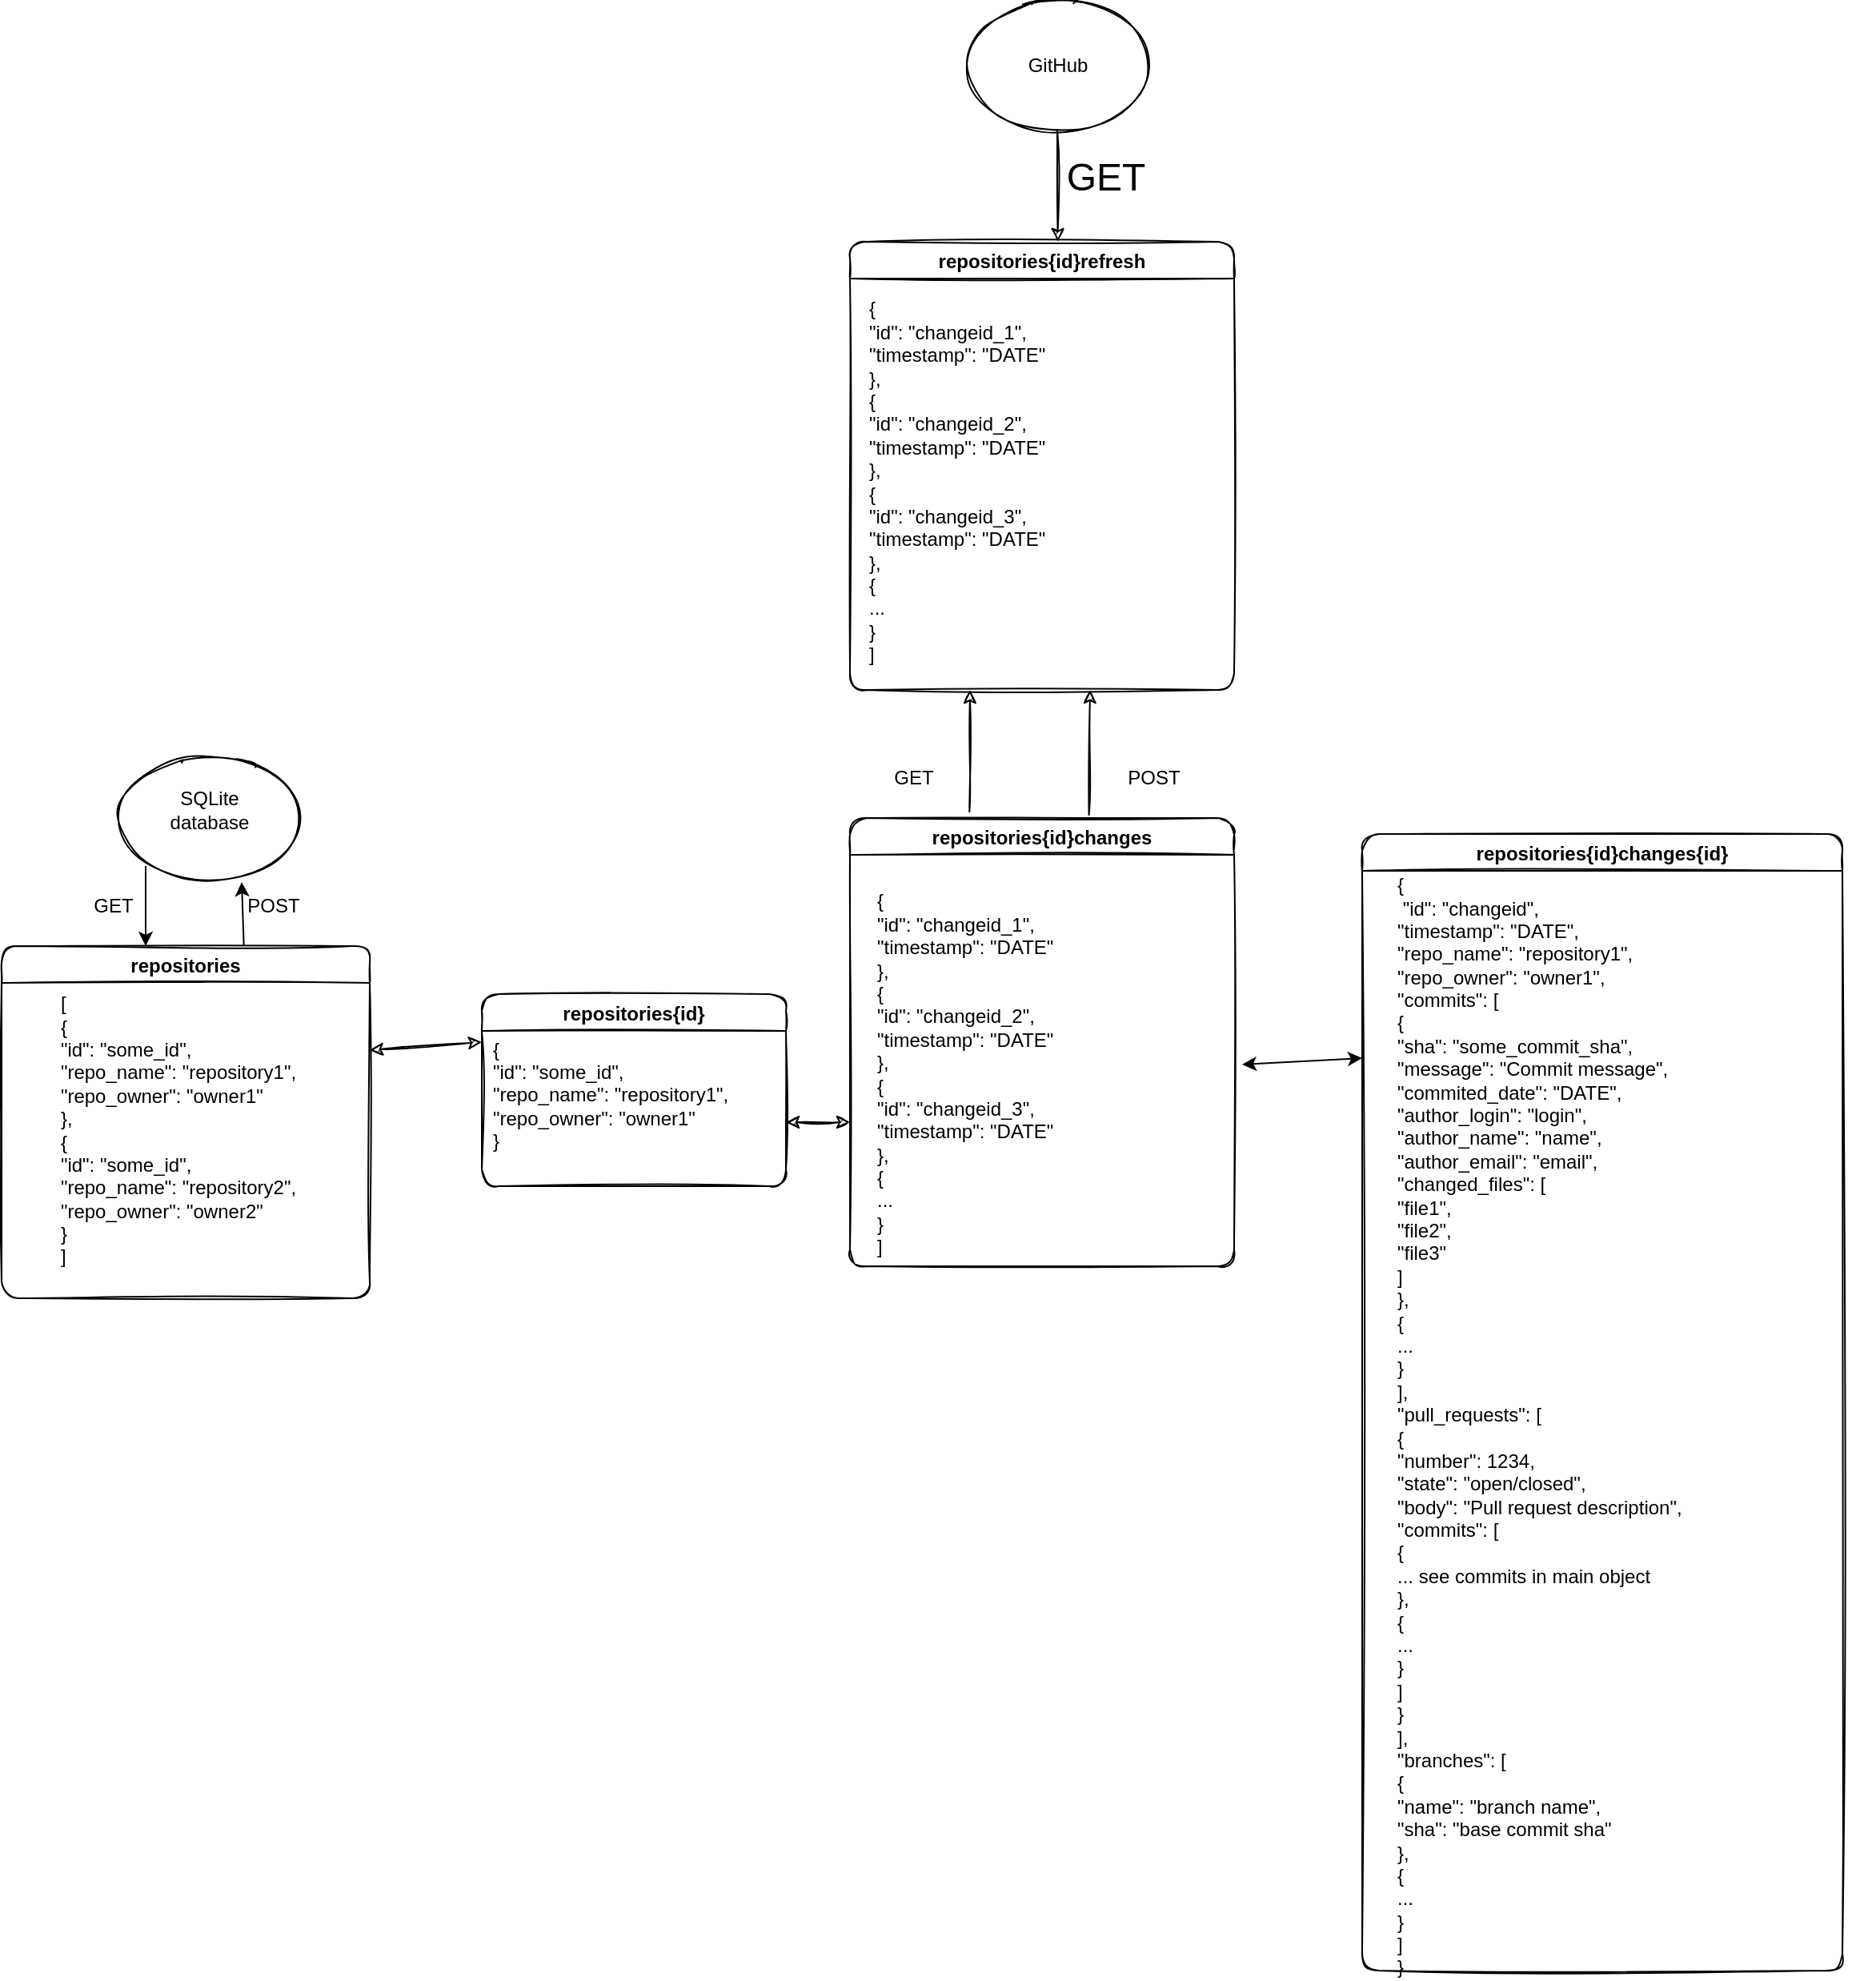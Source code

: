 <mxfile version="18.0.1" type="device"><diagram name="Page-3" id="1Hrk0LX5EPtjs9VYfU7E"><mxGraphModel dx="1882" dy="539" grid="1" gridSize="10" guides="1" tooltips="1" connect="1" arrows="1" fold="1" page="1" pageScale="1" pageWidth="1100" pageHeight="850" math="0" shadow="0"><root><mxCell id="0"/><mxCell id="1" parent="0"/><mxCell id="xoB21dgxPOdToXFM1Kc9-1" value="" style="ellipse;whiteSpace=wrap;html=1;rounded=1;sketch=1;" parent="1" vertex="1"><mxGeometry x="530" y="70" width="120" height="80" as="geometry"/></mxCell><mxCell id="xoB21dgxPOdToXFM1Kc9-2" value="GitHub" style="text;html=1;strokeColor=none;fillColor=none;align=center;verticalAlign=middle;whiteSpace=wrap;rounded=1;sketch=1;" parent="1" vertex="1"><mxGeometry x="560" y="95" width="60" height="30" as="geometry"/></mxCell><mxCell id="xoB21dgxPOdToXFM1Kc9-3" value="" style="endArrow=classic;html=1;rounded=1;entryX=0.541;entryY=0;entryDx=0;entryDy=0;entryPerimeter=0;sketch=1;" parent="1" target="xoB21dgxPOdToXFM1Kc9-33" edge="1"><mxGeometry width="50" height="50" relative="1" as="geometry"><mxPoint x="589.5" y="150" as="sourcePoint"/><mxPoint x="589.948" y="280" as="targetPoint"/></mxGeometry></mxCell><mxCell id="xoB21dgxPOdToXFM1Kc9-5" value="&lt;font style=&quot;font-size: 24px&quot;&gt;GET&lt;/font&gt;" style="text;html=1;strokeColor=none;fillColor=none;align=center;verticalAlign=middle;whiteSpace=wrap;rounded=1;sketch=1;" parent="1" vertex="1"><mxGeometry x="570" y="150" width="100" height="60" as="geometry"/></mxCell><mxCell id="xoB21dgxPOdToXFM1Kc9-6" value="" style="ellipse;whiteSpace=wrap;html=1;rounded=1;sketch=1;" parent="1" vertex="1"><mxGeometry y="540" width="120" height="80" as="geometry"/></mxCell><mxCell id="xoB21dgxPOdToXFM1Kc9-7" value="SQLite database" style="text;html=1;strokeColor=none;fillColor=none;align=center;verticalAlign=middle;whiteSpace=wrap;rounded=1;sketch=1;" parent="1" vertex="1"><mxGeometry x="30" y="560" width="60" height="30" as="geometry"/></mxCell><mxCell id="xoB21dgxPOdToXFM1Kc9-10" value="GET" style="text;html=1;strokeColor=none;fillColor=none;align=center;verticalAlign=middle;whiteSpace=wrap;rounded=1;sketch=1;" parent="1" vertex="1"><mxGeometry x="-30" y="620" width="60" height="30" as="geometry"/></mxCell><mxCell id="xoB21dgxPOdToXFM1Kc9-12" value="POST" style="text;html=1;strokeColor=none;fillColor=none;align=center;verticalAlign=middle;whiteSpace=wrap;rounded=1;sketch=1;" parent="1" vertex="1"><mxGeometry x="70" y="620" width="60" height="30" as="geometry"/></mxCell><mxCell id="xoB21dgxPOdToXFM1Kc9-13" value="repositories" style="swimlane;rounded=1;sketch=1;" parent="1" vertex="1"><mxGeometry x="-70" y="660" width="230" height="220" as="geometry"/></mxCell><mxCell id="xoB21dgxPOdToXFM1Kc9-14" value="&lt;div style=&quot;text-align: left&quot;&gt;&lt;span&gt;[&lt;/span&gt;&lt;/div&gt;&lt;div style=&quot;text-align: left&quot;&gt;&lt;span&gt;{&lt;/span&gt;&lt;/div&gt;&lt;div style=&quot;text-align: left&quot;&gt;&lt;span&gt;&quot;id&quot;: &quot;some_id&quot;,&lt;/span&gt;&lt;/div&gt;&lt;div style=&quot;text-align: left&quot;&gt;&lt;span&gt;&quot;repo_name&quot;: &quot;repository1&quot;,&lt;/span&gt;&lt;/div&gt;&lt;div style=&quot;text-align: left&quot;&gt;&lt;span&gt;&quot;repo_owner&quot;: &quot;owner1&quot;&lt;/span&gt;&lt;/div&gt;&lt;div style=&quot;text-align: left&quot;&gt;&lt;span&gt;},&lt;/span&gt;&lt;/div&gt;&lt;div style=&quot;text-align: left&quot;&gt;&lt;span&gt;{&lt;/span&gt;&lt;/div&gt;&lt;div style=&quot;text-align: left&quot;&gt;&lt;span&gt;&quot;id&quot;: &quot;some_id&quot;,&lt;/span&gt;&lt;/div&gt;&lt;div style=&quot;text-align: left&quot;&gt;&lt;span&gt;&quot;repo_name&quot;: &quot;repository2&quot;,&lt;/span&gt;&lt;/div&gt;&lt;div style=&quot;text-align: left&quot;&gt;&lt;span&gt;&quot;repo_owner&quot;: &quot;owner2&quot;&lt;/span&gt;&lt;/div&gt;&lt;div style=&quot;text-align: left&quot;&gt;&lt;span&gt;}&lt;/span&gt;&lt;/div&gt;&lt;div style=&quot;text-align: left&quot;&gt;&lt;span&gt;]&lt;/span&gt;&lt;/div&gt;" style="text;html=1;align=center;verticalAlign=middle;resizable=0;points=[];autosize=1;strokeColor=none;fillColor=none;rounded=1;sketch=1;" parent="xoB21dgxPOdToXFM1Kc9-13" vertex="1"><mxGeometry x="30" y="30" width="160" height="170" as="geometry"/></mxCell><mxCell id="xoB21dgxPOdToXFM1Kc9-18" value="" style="endArrow=classic;startArrow=classic;html=1;rounded=1;sketch=1;entryX=0;entryY=0.25;entryDx=0;entryDy=0;" parent="1" target="xoB21dgxPOdToXFM1Kc9-19" edge="1"><mxGeometry width="50" height="50" relative="1" as="geometry"><mxPoint x="160" y="725" as="sourcePoint"/><mxPoint x="200" y="725" as="targetPoint"/></mxGeometry></mxCell><mxCell id="xoB21dgxPOdToXFM1Kc9-19" value="repositories{id}" style="swimlane;rounded=1;sketch=1;" parent="1" vertex="1"><mxGeometry x="230" y="690" width="190" height="120" as="geometry"/></mxCell><mxCell id="xoB21dgxPOdToXFM1Kc9-20" value="{&lt;br/&gt; &quot;id&quot;: &quot;some_id&quot;,&lt;br/&gt;&quot;repo_name&quot;: &quot;repository1&quot;,&lt;br/&gt;&quot;repo_owner&quot;: &quot;owner1&quot;&lt;br/&gt;}" style="text;html=1;strokeColor=none;fillColor=none;align=left;verticalAlign=middle;whiteSpace=wrap;rounded=1;sketch=1;" parent="xoB21dgxPOdToXFM1Kc9-19" vertex="1"><mxGeometry x="5" y="5" width="170" height="115" as="geometry"/></mxCell><mxCell id="xoB21dgxPOdToXFM1Kc9-22" value="repositories{id}changes" style="swimlane;rounded=1;sketch=1;" parent="1" vertex="1"><mxGeometry x="460" y="580" width="240" height="280" as="geometry"/></mxCell><mxCell id="xoB21dgxPOdToXFM1Kc9-23" value="" style="endArrow=classic;startArrow=classic;html=1;rounded=1;sketch=1;" parent="1" edge="1"><mxGeometry width="50" height="50" relative="1" as="geometry"><mxPoint x="460" y="770" as="sourcePoint"/><mxPoint x="420" y="770" as="targetPoint"/><Array as="points"/></mxGeometry></mxCell><mxCell id="xoB21dgxPOdToXFM1Kc9-25" value="repositories{id}changes{id}" style="swimlane;rounded=1;sketch=1;" parent="1" vertex="1"><mxGeometry x="780" y="590" width="300" height="710" as="geometry"/></mxCell><mxCell id="xoB21dgxPOdToXFM1Kc9-26" value="{&lt;br&gt;&amp;nbsp;&quot;id&quot;: &quot;changeid&quot;,&lt;br&gt;&quot;timestamp&quot;: &quot;DATE&quot;,&lt;br&gt;&quot;repo_name&quot;: &quot;repository1&quot;,&lt;br&gt;&quot;repo_owner&quot;: &quot;owner1&quot;,&lt;br&gt;&quot;commits&quot;: [&lt;br&gt; {&lt;br&gt;&quot;sha&quot;: &quot;some_commit_sha&quot;,&lt;br&gt;&quot;message&quot;: &quot;Commit message&quot;,&lt;br&gt;&quot;commited_date&quot;: &quot;DATE&quot;,&lt;br&gt;&quot;author_login&quot;: &quot;login&quot;,&lt;br&gt;&quot;author_name&quot;: &quot;name&quot;,&lt;br&gt;&quot;author_email&quot;: &quot;email&quot;,&lt;br&gt;&quot;changed_files&quot;: [ &lt;br&gt; &quot;file1&quot;,&lt;br&gt;&quot;file2&quot;,&lt;br&gt;&quot;file3&quot;&lt;br&gt;]&lt;br&gt; },&lt;br&gt; {&lt;br&gt;...&lt;br&gt; }&lt;br&gt;],&lt;br&gt;&quot;pull_requests&quot;: [&lt;br&gt; {&lt;br&gt;&quot;number&quot;: 1234,&lt;br&gt;&quot;state&quot;: &quot;open/closed&quot;,&lt;br&gt;&quot;body&quot;: &quot;Pull request description&quot;,&lt;br&gt;&quot;commits&quot;: [&lt;br&gt; {&lt;br&gt;... see commits in main object&lt;br&gt; },&lt;br&gt; {&lt;br&gt;...&lt;br&gt; }&lt;br&gt; ]&lt;br&gt; }&lt;br&gt;],&lt;br&gt;&quot;branches&quot;: [&lt;br&gt; {&lt;br&gt;&quot;name&quot;: &quot;branch name&quot;,&lt;br&gt;&quot;sha&quot;: &quot;base commit sha&quot;&lt;br&gt; },&lt;br&gt; {&lt;br&gt;...&lt;br&gt; }&lt;br&gt;]&lt;br&gt; }" style="text;html=1;strokeColor=none;fillColor=none;align=left;verticalAlign=middle;whiteSpace=wrap;rounded=1;sketch=1;" parent="xoB21dgxPOdToXFM1Kc9-25" vertex="1"><mxGeometry x="20" y="180" width="300" height="380" as="geometry"/></mxCell><mxCell id="xoB21dgxPOdToXFM1Kc9-24" value="{&lt;br/&gt;&quot;id&quot;: &quot;changeid_1&quot;,&lt;br/&gt;&quot;timestamp&quot;: &quot;DATE&quot;&lt;br/&gt;},&lt;br/&gt;{&lt;br/&gt;&quot;id&quot;: &quot;changeid_2&quot;,&lt;br/&gt;&quot;timestamp&quot;: &quot;DATE&quot;&lt;br/&gt;},&lt;br/&gt;{&lt;br/&gt;&quot;id&quot;: &quot;changeid_3&quot;,&lt;br/&gt;&quot;timestamp&quot;: &quot;DATE&quot;&lt;br/&gt;},&lt;br/&gt;{&lt;br/&gt;...&lt;br/&gt;}&lt;br/&gt;]&lt;br/&gt;" style="text;html=1;strokeColor=none;fillColor=none;align=left;verticalAlign=middle;whiteSpace=wrap;rounded=1;sketch=1;" parent="1" vertex="1"><mxGeometry x="475" y="670" width="230" height="140" as="geometry"/></mxCell><mxCell id="xoB21dgxPOdToXFM1Kc9-31" value="GET" style="text;html=1;strokeColor=none;fillColor=none;align=center;verticalAlign=middle;whiteSpace=wrap;rounded=1;sketch=1;" parent="1" vertex="1"><mxGeometry x="470" y="540" width="60" height="30" as="geometry"/></mxCell><mxCell id="xoB21dgxPOdToXFM1Kc9-32" value="POST" style="text;html=1;strokeColor=none;fillColor=none;align=center;verticalAlign=middle;whiteSpace=wrap;rounded=1;sketch=1;" parent="1" vertex="1"><mxGeometry x="620" y="540" width="60" height="30" as="geometry"/></mxCell><mxCell id="xoB21dgxPOdToXFM1Kc9-33" value="repositories{id}refresh" style="swimlane;rounded=1;sketch=1;" parent="1" vertex="1"><mxGeometry x="460" y="220" width="240" height="280" as="geometry"/></mxCell><mxCell id="xoB21dgxPOdToXFM1Kc9-34" value="{&lt;br/&gt;&quot;id&quot;: &quot;changeid_1&quot;,&lt;br/&gt;&quot;timestamp&quot;: &quot;DATE&quot;&lt;br/&gt;},&lt;br/&gt;{&lt;br/&gt;&quot;id&quot;: &quot;changeid_2&quot;,&lt;br/&gt;&quot;timestamp&quot;: &quot;DATE&quot;&lt;br/&gt;},&lt;br/&gt;{&lt;br/&gt;&quot;id&quot;: &quot;changeid_3&quot;,&lt;br/&gt;&quot;timestamp&quot;: &quot;DATE&quot;&lt;br/&gt;},&lt;br/&gt;{&lt;br/&gt;...&lt;br/&gt;}&lt;br/&gt;]&lt;br/&gt;" style="text;html=1;strokeColor=none;fillColor=none;align=left;verticalAlign=middle;whiteSpace=wrap;rounded=1;sketch=1;" parent="xoB21dgxPOdToXFM1Kc9-33" vertex="1"><mxGeometry x="10" y="80" width="230" height="140" as="geometry"/></mxCell><mxCell id="xoB21dgxPOdToXFM1Kc9-27" value="" style="endArrow=classic;html=1;rounded=1;sketch=1;exitX=0.311;exitY=-0.014;exitDx=0;exitDy=0;exitPerimeter=0;" parent="xoB21dgxPOdToXFM1Kc9-33" source="xoB21dgxPOdToXFM1Kc9-22" edge="1"><mxGeometry width="50" height="50" relative="1" as="geometry"><mxPoint x="70" y="340" as="sourcePoint"/><mxPoint x="75" y="280" as="targetPoint"/><Array as="points"/></mxGeometry></mxCell><mxCell id="xoB21dgxPOdToXFM1Kc9-30" value="" style="endArrow=classic;html=1;rounded=1;sketch=1;exitX=0.622;exitY=-0.007;exitDx=0;exitDy=0;exitPerimeter=0;" parent="xoB21dgxPOdToXFM1Kc9-33" source="xoB21dgxPOdToXFM1Kc9-22" edge="1"><mxGeometry width="50" height="50" relative="1" as="geometry"><mxPoint x="280" y="280" as="sourcePoint"/><mxPoint x="150" y="280" as="targetPoint"/></mxGeometry></mxCell><mxCell id="OHhkyaoevhVkhOxdHvxk-7" value="" style="endArrow=classic;html=1;rounded=0;exitX=0.658;exitY=0;exitDx=0;exitDy=0;exitPerimeter=0;" parent="1" source="xoB21dgxPOdToXFM1Kc9-13" edge="1"><mxGeometry width="50" height="50" relative="1" as="geometry"><mxPoint x="30" y="670" as="sourcePoint"/><mxPoint x="80" y="620" as="targetPoint"/></mxGeometry></mxCell><mxCell id="OHhkyaoevhVkhOxdHvxk-8" value="" style="endArrow=classic;html=1;rounded=0;" parent="1" edge="1"><mxGeometry width="50" height="50" relative="1" as="geometry"><mxPoint x="20" y="610" as="sourcePoint"/><mxPoint x="20" y="660" as="targetPoint"/></mxGeometry></mxCell><mxCell id="OHhkyaoevhVkhOxdHvxk-11" value="" style="endArrow=classic;startArrow=classic;html=1;rounded=0;" parent="1" source="xoB21dgxPOdToXFM1Kc9-24" edge="1"><mxGeometry width="50" height="50" relative="1" as="geometry"><mxPoint x="730" y="780" as="sourcePoint"/><mxPoint x="780" y="730" as="targetPoint"/></mxGeometry></mxCell></root></mxGraphModel></diagram></mxfile>